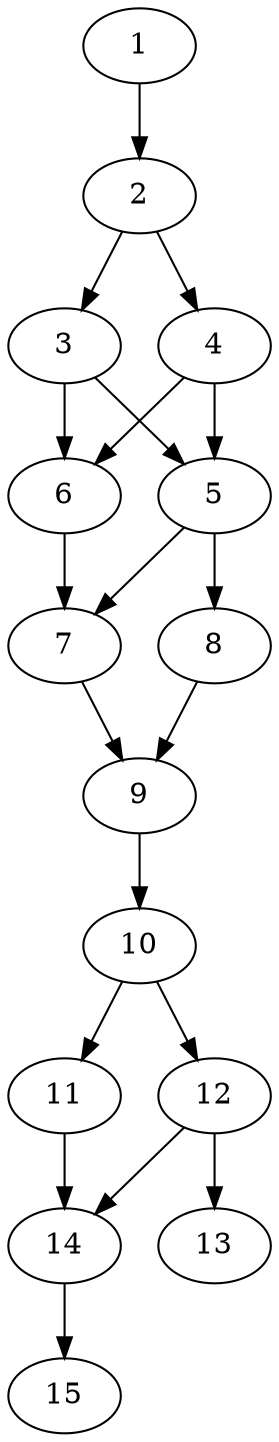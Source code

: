 // DAG automatically generated by daggen at Thu Oct  3 13:59:27 2019
// ./daggen --dot -n 15 --ccr 0.3 --fat 0.3 --regular 0.5 --density 0.7 --mindata 5242880 --maxdata 52428800 
digraph G {
  1 [size="149162667", alpha="0.10", expect_size="44748800"] 
  1 -> 2 [size ="44748800"]
  2 [size="116350293", alpha="0.18", expect_size="34905088"] 
  2 -> 3 [size ="34905088"]
  2 -> 4 [size ="34905088"]
  3 [size="129863680", alpha="0.12", expect_size="38959104"] 
  3 -> 5 [size ="38959104"]
  3 -> 6 [size ="38959104"]
  4 [size="127327573", alpha="0.17", expect_size="38198272"] 
  4 -> 5 [size ="38198272"]
  4 -> 6 [size ="38198272"]
  5 [size="135956480", alpha="0.06", expect_size="40786944"] 
  5 -> 7 [size ="40786944"]
  5 -> 8 [size ="40786944"]
  6 [size="96904533", alpha="0.12", expect_size="29071360"] 
  6 -> 7 [size ="29071360"]
  7 [size="102509227", alpha="0.03", expect_size="30752768"] 
  7 -> 9 [size ="30752768"]
  8 [size="121972053", alpha="0.19", expect_size="36591616"] 
  8 -> 9 [size ="36591616"]
  9 [size="55159467", alpha="0.06", expect_size="16547840"] 
  9 -> 10 [size ="16547840"]
  10 [size="63972693", alpha="0.04", expect_size="19191808"] 
  10 -> 11 [size ="19191808"]
  10 -> 12 [size ="19191808"]
  11 [size="152500907", alpha="0.02", expect_size="45750272"] 
  11 -> 14 [size ="45750272"]
  12 [size="77182293", alpha="0.11", expect_size="23154688"] 
  12 -> 13 [size ="23154688"]
  12 -> 14 [size ="23154688"]
  13 [size="62262613", alpha="0.19", expect_size="18678784"] 
  14 [size="155572907", alpha="0.08", expect_size="46671872"] 
  14 -> 15 [size ="46671872"]
  15 [size="128221867", alpha="0.10", expect_size="38466560"] 
}
